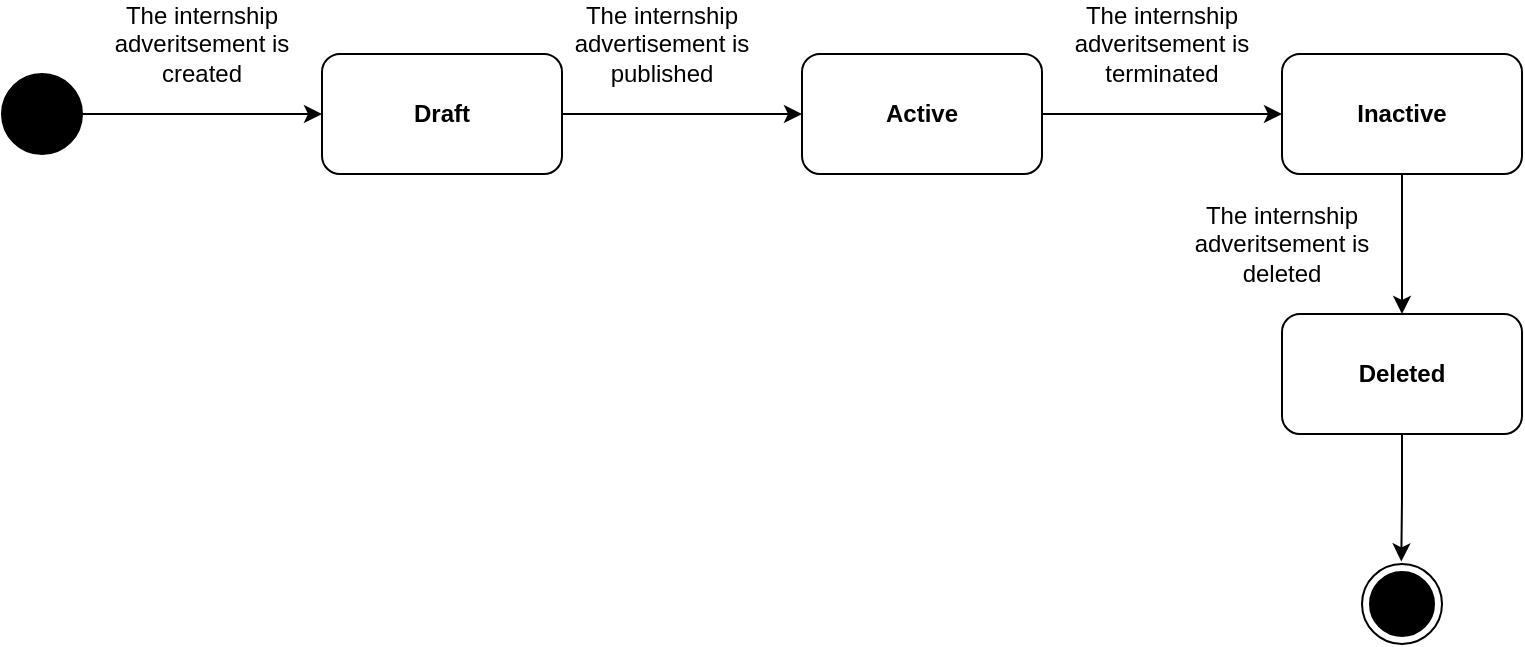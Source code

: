 <mxfile version="24.7.17">
  <diagram name="Page-1" id="DnG0qJHgZsfqjcY82K4a">
    <mxGraphModel dx="1195" dy="622" grid="1" gridSize="10" guides="1" tooltips="1" connect="1" arrows="1" fold="1" page="1" pageScale="1" pageWidth="827" pageHeight="1169" math="0" shadow="0">
      <root>
        <mxCell id="0" />
        <mxCell id="1" parent="0" />
        <mxCell id="GiH9B2Jv3Yc86THT85ku-2" value="" style="ellipse;whiteSpace=wrap;html=1;aspect=fixed;fillColor=#000000;" vertex="1" parent="1">
          <mxGeometry x="40" y="300" width="40" height="40" as="geometry" />
        </mxCell>
        <mxCell id="GiH9B2Jv3Yc86THT85ku-3" value="" style="endArrow=classic;html=1;rounded=0;exitX=1;exitY=0.5;exitDx=0;exitDy=0;entryX=0;entryY=0.5;entryDx=0;entryDy=0;" edge="1" parent="1" source="GiH9B2Jv3Yc86THT85ku-2" target="GiH9B2Jv3Yc86THT85ku-4">
          <mxGeometry width="50" height="50" relative="1" as="geometry">
            <mxPoint x="360" y="550" as="sourcePoint" />
            <mxPoint x="170" y="320" as="targetPoint" />
          </mxGeometry>
        </mxCell>
        <mxCell id="GiH9B2Jv3Yc86THT85ku-15" style="edgeStyle=orthogonalEdgeStyle;rounded=0;orthogonalLoop=1;jettySize=auto;html=1;entryX=0;entryY=0.5;entryDx=0;entryDy=0;" edge="1" parent="1" source="GiH9B2Jv3Yc86THT85ku-4" target="GiH9B2Jv3Yc86THT85ku-6">
          <mxGeometry relative="1" as="geometry" />
        </mxCell>
        <mxCell id="GiH9B2Jv3Yc86THT85ku-4" value="&lt;b&gt;Draft&lt;/b&gt;" style="rounded=1;whiteSpace=wrap;html=1;" vertex="1" parent="1">
          <mxGeometry x="200" y="290" width="120" height="60" as="geometry" />
        </mxCell>
        <mxCell id="GiH9B2Jv3Yc86THT85ku-16" style="edgeStyle=orthogonalEdgeStyle;rounded=0;orthogonalLoop=1;jettySize=auto;html=1;entryX=0;entryY=0.5;entryDx=0;entryDy=0;" edge="1" parent="1" source="GiH9B2Jv3Yc86THT85ku-6" target="GiH9B2Jv3Yc86THT85ku-9">
          <mxGeometry relative="1" as="geometry" />
        </mxCell>
        <mxCell id="GiH9B2Jv3Yc86THT85ku-6" value="&lt;b&gt;Active&lt;/b&gt;" style="rounded=1;whiteSpace=wrap;html=1;" vertex="1" parent="1">
          <mxGeometry x="440" y="290" width="120" height="60" as="geometry" />
        </mxCell>
        <mxCell id="GiH9B2Jv3Yc86THT85ku-21" style="edgeStyle=orthogonalEdgeStyle;rounded=0;orthogonalLoop=1;jettySize=auto;html=1;" edge="1" parent="1" source="GiH9B2Jv3Yc86THT85ku-9" target="GiH9B2Jv3Yc86THT85ku-20">
          <mxGeometry relative="1" as="geometry" />
        </mxCell>
        <mxCell id="GiH9B2Jv3Yc86THT85ku-9" value="&lt;b&gt;Inactive&lt;/b&gt;" style="rounded=1;whiteSpace=wrap;html=1;" vertex="1" parent="1">
          <mxGeometry x="680" y="290" width="120" height="60" as="geometry" />
        </mxCell>
        <mxCell id="GiH9B2Jv3Yc86THT85ku-17" value="The internship adveritsement is created" style="text;html=1;align=center;verticalAlign=middle;whiteSpace=wrap;rounded=0;" vertex="1" parent="1">
          <mxGeometry x="90" y="270" width="100" height="30" as="geometry" />
        </mxCell>
        <mxCell id="GiH9B2Jv3Yc86THT85ku-18" value="The internship advertisement is published" style="text;html=1;align=center;verticalAlign=middle;whiteSpace=wrap;rounded=0;" vertex="1" parent="1">
          <mxGeometry x="320" y="270" width="100" height="30" as="geometry" />
        </mxCell>
        <mxCell id="GiH9B2Jv3Yc86THT85ku-19" value="The internship adveritsement is terminated" style="text;html=1;align=center;verticalAlign=middle;whiteSpace=wrap;rounded=0;" vertex="1" parent="1">
          <mxGeometry x="570" y="270" width="100" height="30" as="geometry" />
        </mxCell>
        <mxCell id="GiH9B2Jv3Yc86THT85ku-28" style="edgeStyle=orthogonalEdgeStyle;rounded=0;orthogonalLoop=1;jettySize=auto;html=1;entryX=0.491;entryY=-0.032;entryDx=0;entryDy=0;entryPerimeter=0;" edge="1" parent="1" source="GiH9B2Jv3Yc86THT85ku-20" target="GiH9B2Jv3Yc86THT85ku-24">
          <mxGeometry relative="1" as="geometry">
            <mxPoint x="740" y="540" as="targetPoint" />
          </mxGeometry>
        </mxCell>
        <mxCell id="GiH9B2Jv3Yc86THT85ku-20" value="&lt;b&gt;Deleted&lt;/b&gt;" style="rounded=1;whiteSpace=wrap;html=1;" vertex="1" parent="1">
          <mxGeometry x="680" y="420" width="120" height="60" as="geometry" />
        </mxCell>
        <mxCell id="GiH9B2Jv3Yc86THT85ku-22" value="The internship adveritsement is deleted" style="text;html=1;align=center;verticalAlign=middle;whiteSpace=wrap;rounded=0;" vertex="1" parent="1">
          <mxGeometry x="630" y="370" width="100" height="30" as="geometry" />
        </mxCell>
        <mxCell id="GiH9B2Jv3Yc86THT85ku-25" value="" style="group" vertex="1" connectable="0" parent="1">
          <mxGeometry x="720" y="545" width="40" height="40" as="geometry" />
        </mxCell>
        <mxCell id="GiH9B2Jv3Yc86THT85ku-24" value="" style="ellipse;whiteSpace=wrap;html=1;aspect=fixed;" vertex="1" parent="GiH9B2Jv3Yc86THT85ku-25">
          <mxGeometry width="40" height="40" as="geometry" />
        </mxCell>
        <mxCell id="GiH9B2Jv3Yc86THT85ku-23" value="" style="ellipse;whiteSpace=wrap;html=1;aspect=fixed;fillColor=#000000;" vertex="1" parent="GiH9B2Jv3Yc86THT85ku-25">
          <mxGeometry x="4" y="4" width="32" height="32" as="geometry" />
        </mxCell>
      </root>
    </mxGraphModel>
  </diagram>
</mxfile>

